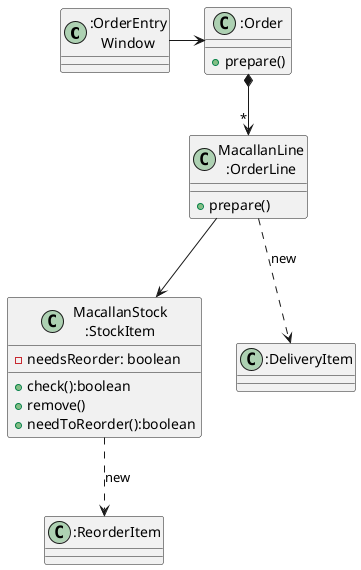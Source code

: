 @startuml
class ":OrderEntry\nWindow" as o_entry_window
class ":Order" as o{
__
+prepare()
}
class "MacallanLine\n:OrderLine" as o_line{
+prepare()
}
class "MacallanStock\n:StockItem" as s_item{
-needsReorder: boolean
__
+check():boolean
+remove()
+needToReorder():boolean
}
class ":ReorderItem" as r_item
class ":DeliveryItem" as d_item

o_entry_window -> o
o *--> "*" o_line
o_line --> s_item
s_item ..> r_item: "«new»"
o_line ..> d_item: "«new»"
@enduml